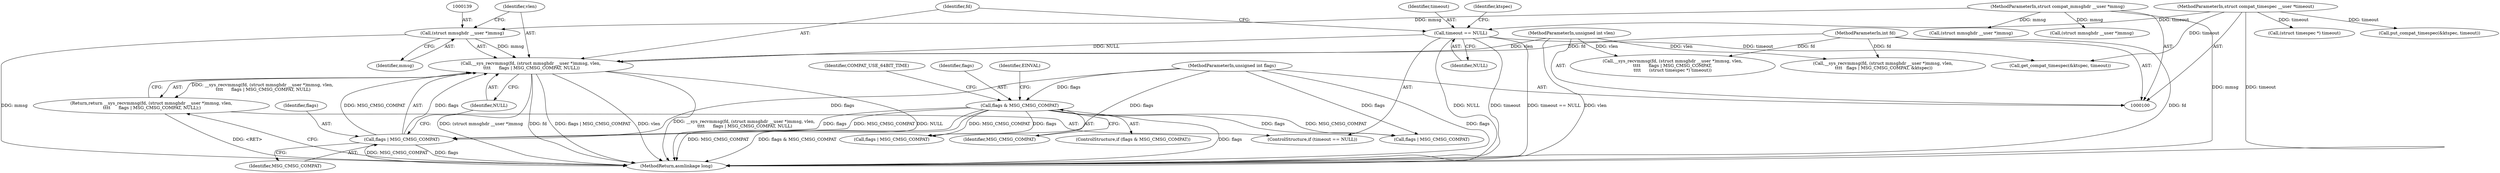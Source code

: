 digraph "0_linux_2def2ef2ae5f3990aabdbe8a755911902707d268@API" {
"1000136" [label="(Call,__sys_recvmmsg(fd, (struct mmsghdr __user *)mmsg, vlen,\n \t\t\t\t      flags | MSG_CMSG_COMPAT, NULL))"];
"1000101" [label="(MethodParameterIn,int fd)"];
"1000138" [label="(Call,(struct mmsghdr __user *)mmsg)"];
"1000102" [label="(MethodParameterIn,struct compat_mmsghdr __user *mmsg)"];
"1000103" [label="(MethodParameterIn,unsigned int vlen)"];
"1000142" [label="(Call,flags | MSG_CMSG_COMPAT)"];
"1000110" [label="(Call,flags & MSG_CMSG_COMPAT)"];
"1000104" [label="(MethodParameterIn,unsigned int flags)"];
"1000132" [label="(Call,timeout == NULL)"];
"1000105" [label="(MethodParameterIn,struct compat_timespec __user *timeout)"];
"1000135" [label="(Return,return __sys_recvmmsg(fd, (struct mmsghdr __user *)mmsg, vlen,\n \t\t\t\t      flags | MSG_CMSG_COMPAT, NULL);)"];
"1000133" [label="(Identifier,timeout)"];
"1000143" [label="(Identifier,flags)"];
"1000156" [label="(Call,__sys_recvmmsg(fd, (struct mmsghdr __user *)mmsg, vlen,\n \t\t\t\t   flags | MSG_CMSG_COMPAT, &ktspec))"];
"1000137" [label="(Identifier,fd)"];
"1000128" [label="(Call,(struct timespec *) timeout)"];
"1000141" [label="(Identifier,vlen)"];
"1000134" [label="(Identifier,NULL)"];
"1000125" [label="(Call,flags | MSG_CMSG_COMPAT)"];
"1000115" [label="(Identifier,EINVAL)"];
"1000182" [label="(MethodReturn,asmlinkage long)"];
"1000119" [label="(Call,__sys_recvmmsg(fd, (struct mmsghdr __user *)mmsg, vlen,\n\t\t\t\t      flags | MSG_CMSG_COMPAT,\n\t\t\t\t      (struct timespec *) timeout))"];
"1000142" [label="(Call,flags | MSG_CMSG_COMPAT)"];
"1000140" [label="(Identifier,mmsg)"];
"1000110" [label="(Call,flags & MSG_CMSG_COMPAT)"];
"1000162" [label="(Call,flags | MSG_CMSG_COMPAT)"];
"1000105" [label="(MethodParameterIn,struct compat_timespec __user *timeout)"];
"1000145" [label="(Identifier,NULL)"];
"1000138" [label="(Call,(struct mmsghdr __user *)mmsg)"];
"1000144" [label="(Identifier,MSG_CMSG_COMPAT)"];
"1000117" [label="(Identifier,COMPAT_USE_64BIT_TIME)"];
"1000135" [label="(Return,return __sys_recvmmsg(fd, (struct mmsghdr __user *)mmsg, vlen,\n \t\t\t\t      flags | MSG_CMSG_COMPAT, NULL);)"];
"1000103" [label="(MethodParameterIn,unsigned int vlen)"];
"1000121" [label="(Call,(struct mmsghdr __user *)mmsg)"];
"1000112" [label="(Identifier,MSG_CMSG_COMPAT)"];
"1000111" [label="(Identifier,flags)"];
"1000101" [label="(MethodParameterIn,int fd)"];
"1000158" [label="(Call,(struct mmsghdr __user *)mmsg)"];
"1000102" [label="(MethodParameterIn,struct compat_mmsghdr __user *mmsg)"];
"1000149" [label="(Identifier,ktspec)"];
"1000109" [label="(ControlStructure,if (flags & MSG_CMSG_COMPAT))"];
"1000132" [label="(Call,timeout == NULL)"];
"1000172" [label="(Call,put_compat_timespec(&ktspec, timeout))"];
"1000147" [label="(Call,get_compat_timespec(&ktspec, timeout))"];
"1000131" [label="(ControlStructure,if (timeout == NULL))"];
"1000104" [label="(MethodParameterIn,unsigned int flags)"];
"1000136" [label="(Call,__sys_recvmmsg(fd, (struct mmsghdr __user *)mmsg, vlen,\n \t\t\t\t      flags | MSG_CMSG_COMPAT, NULL))"];
"1000136" -> "1000135"  [label="AST: "];
"1000136" -> "1000145"  [label="CFG: "];
"1000137" -> "1000136"  [label="AST: "];
"1000138" -> "1000136"  [label="AST: "];
"1000141" -> "1000136"  [label="AST: "];
"1000142" -> "1000136"  [label="AST: "];
"1000145" -> "1000136"  [label="AST: "];
"1000135" -> "1000136"  [label="CFG: "];
"1000136" -> "1000182"  [label="DDG: flags | MSG_CMSG_COMPAT"];
"1000136" -> "1000182"  [label="DDG: vlen"];
"1000136" -> "1000182"  [label="DDG: __sys_recvmmsg(fd, (struct mmsghdr __user *)mmsg, vlen,\n \t\t\t\t      flags | MSG_CMSG_COMPAT, NULL)"];
"1000136" -> "1000182"  [label="DDG: NULL"];
"1000136" -> "1000182"  [label="DDG: (struct mmsghdr __user *)mmsg"];
"1000136" -> "1000182"  [label="DDG: fd"];
"1000136" -> "1000135"  [label="DDG: __sys_recvmmsg(fd, (struct mmsghdr __user *)mmsg, vlen,\n \t\t\t\t      flags | MSG_CMSG_COMPAT, NULL)"];
"1000101" -> "1000136"  [label="DDG: fd"];
"1000138" -> "1000136"  [label="DDG: mmsg"];
"1000103" -> "1000136"  [label="DDG: vlen"];
"1000142" -> "1000136"  [label="DDG: flags"];
"1000142" -> "1000136"  [label="DDG: MSG_CMSG_COMPAT"];
"1000132" -> "1000136"  [label="DDG: NULL"];
"1000101" -> "1000100"  [label="AST: "];
"1000101" -> "1000182"  [label="DDG: fd"];
"1000101" -> "1000119"  [label="DDG: fd"];
"1000101" -> "1000156"  [label="DDG: fd"];
"1000138" -> "1000140"  [label="CFG: "];
"1000139" -> "1000138"  [label="AST: "];
"1000140" -> "1000138"  [label="AST: "];
"1000141" -> "1000138"  [label="CFG: "];
"1000138" -> "1000182"  [label="DDG: mmsg"];
"1000102" -> "1000138"  [label="DDG: mmsg"];
"1000102" -> "1000100"  [label="AST: "];
"1000102" -> "1000182"  [label="DDG: mmsg"];
"1000102" -> "1000121"  [label="DDG: mmsg"];
"1000102" -> "1000158"  [label="DDG: mmsg"];
"1000103" -> "1000100"  [label="AST: "];
"1000103" -> "1000182"  [label="DDG: vlen"];
"1000103" -> "1000119"  [label="DDG: vlen"];
"1000103" -> "1000156"  [label="DDG: vlen"];
"1000142" -> "1000144"  [label="CFG: "];
"1000143" -> "1000142"  [label="AST: "];
"1000144" -> "1000142"  [label="AST: "];
"1000145" -> "1000142"  [label="CFG: "];
"1000142" -> "1000182"  [label="DDG: MSG_CMSG_COMPAT"];
"1000142" -> "1000182"  [label="DDG: flags"];
"1000110" -> "1000142"  [label="DDG: flags"];
"1000110" -> "1000142"  [label="DDG: MSG_CMSG_COMPAT"];
"1000104" -> "1000142"  [label="DDG: flags"];
"1000110" -> "1000109"  [label="AST: "];
"1000110" -> "1000112"  [label="CFG: "];
"1000111" -> "1000110"  [label="AST: "];
"1000112" -> "1000110"  [label="AST: "];
"1000115" -> "1000110"  [label="CFG: "];
"1000117" -> "1000110"  [label="CFG: "];
"1000110" -> "1000182"  [label="DDG: MSG_CMSG_COMPAT"];
"1000110" -> "1000182"  [label="DDG: flags & MSG_CMSG_COMPAT"];
"1000110" -> "1000182"  [label="DDG: flags"];
"1000104" -> "1000110"  [label="DDG: flags"];
"1000110" -> "1000125"  [label="DDG: flags"];
"1000110" -> "1000125"  [label="DDG: MSG_CMSG_COMPAT"];
"1000110" -> "1000162"  [label="DDG: flags"];
"1000110" -> "1000162"  [label="DDG: MSG_CMSG_COMPAT"];
"1000104" -> "1000100"  [label="AST: "];
"1000104" -> "1000182"  [label="DDG: flags"];
"1000104" -> "1000125"  [label="DDG: flags"];
"1000104" -> "1000162"  [label="DDG: flags"];
"1000132" -> "1000131"  [label="AST: "];
"1000132" -> "1000134"  [label="CFG: "];
"1000133" -> "1000132"  [label="AST: "];
"1000134" -> "1000132"  [label="AST: "];
"1000137" -> "1000132"  [label="CFG: "];
"1000149" -> "1000132"  [label="CFG: "];
"1000132" -> "1000182"  [label="DDG: timeout == NULL"];
"1000132" -> "1000182"  [label="DDG: NULL"];
"1000132" -> "1000182"  [label="DDG: timeout"];
"1000105" -> "1000132"  [label="DDG: timeout"];
"1000132" -> "1000147"  [label="DDG: timeout"];
"1000105" -> "1000100"  [label="AST: "];
"1000105" -> "1000182"  [label="DDG: timeout"];
"1000105" -> "1000128"  [label="DDG: timeout"];
"1000105" -> "1000147"  [label="DDG: timeout"];
"1000105" -> "1000172"  [label="DDG: timeout"];
"1000135" -> "1000131"  [label="AST: "];
"1000182" -> "1000135"  [label="CFG: "];
"1000135" -> "1000182"  [label="DDG: <RET>"];
}
